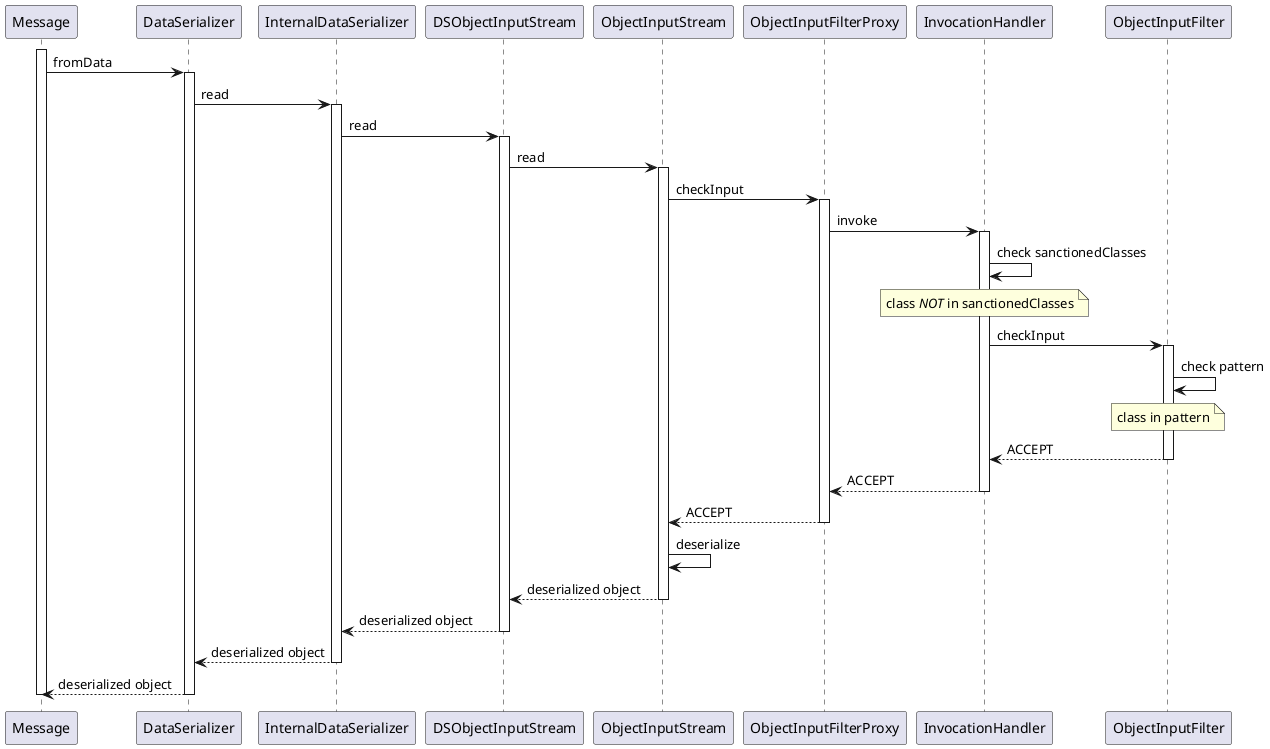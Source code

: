 @startuml
participant Message
participant DataSerializer
participant InternalDataSerializer
participant DSObjectInputStream
participant ObjectInputStream
participant ObjectInputFilterProxy
participant InvocationHandler

activate Message
Message -> DataSerializer: fromData
activate DataSerializer
DataSerializer -> InternalDataSerializer: read
activate InternalDataSerializer
InternalDataSerializer -> DSObjectInputStream: read
activate DSObjectInputStream

DSObjectInputStream -> ObjectInputStream: read
activate ObjectInputStream
ObjectInputStream -> ObjectInputFilterProxy: checkInput
activate ObjectInputFilterProxy
ObjectInputFilterProxy -> InvocationHandler: invoke
activate InvocationHandler
InvocationHandler -> InvocationHandler: check sanctionedClasses
note over InvocationHandler: class //NOT// in sanctionedClasses
InvocationHandler -> ObjectInputFilter: checkInput
activate ObjectInputFilter
ObjectInputFilter -> ObjectInputFilter: check pattern
note over ObjectInputFilter: class in pattern
InvocationHandler <-- ObjectInputFilter: ACCEPT
deactivate ObjectInputFilter
ObjectInputFilterProxy <-- InvocationHandler: ACCEPT
deactivate InvocationHandler
ObjectInputStream <-- ObjectInputFilterProxy: ACCEPT
deactivate ObjectInputFilterProxy

ObjectInputStream -> ObjectInputStream: deserialize
DSObjectInputStream <-- ObjectInputStream: deserialized object
deactivate ObjectInputStream
InternalDataSerializer <-- DSObjectInputStream: deserialized object
deactivate DSObjectInputStream
DataSerializer <-- InternalDataSerializer: deserialized object
deactivate InternalDataSerializer
Message <-- DataSerializer: deserialized object
deactivate DataSerializer
deactivate Message
@enduml
